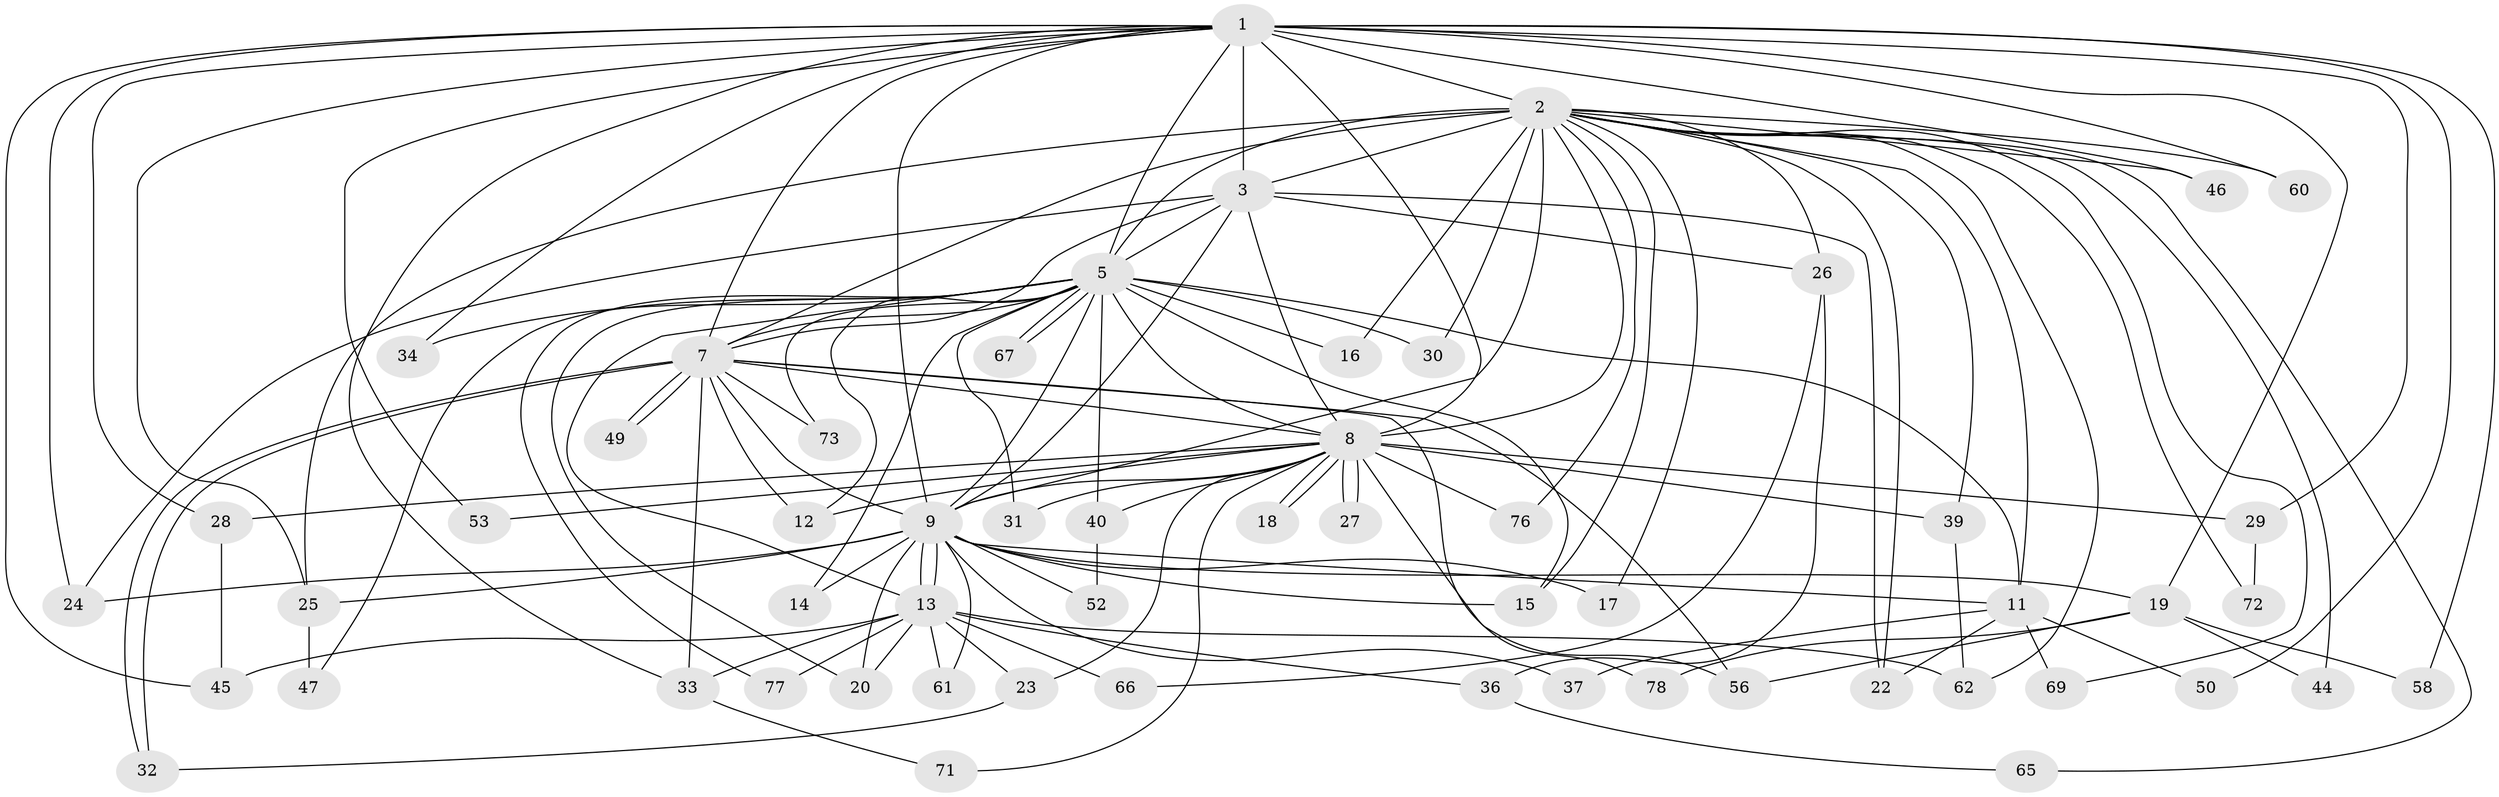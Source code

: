 // original degree distribution, {18: 0.02564102564102564, 19: 0.02564102564102564, 13: 0.01282051282051282, 16: 0.02564102564102564, 15: 0.01282051282051282, 25: 0.01282051282051282, 23: 0.01282051282051282, 5: 0.01282051282051282, 3: 0.23076923076923078, 11: 0.01282051282051282, 2: 0.5384615384615384, 6: 0.01282051282051282, 4: 0.0641025641025641}
// Generated by graph-tools (version 1.1) at 2025/41/03/06/25 10:41:36]
// undirected, 57 vertices, 134 edges
graph export_dot {
graph [start="1"]
  node [color=gray90,style=filled];
  1 [super="+10"];
  2 [super="+4"];
  3 [super="+38"];
  5 [super="+6"];
  7 [super="+43"];
  8 [super="+51"];
  9 [super="+75"];
  11 [super="+21"];
  12;
  13 [super="+41"];
  14;
  15 [super="+70"];
  16;
  17;
  18;
  19 [super="+35"];
  20 [super="+59"];
  22 [super="+54"];
  23;
  24 [super="+48"];
  25 [super="+42"];
  26;
  27;
  28 [super="+74"];
  29;
  30;
  31;
  32 [super="+55"];
  33 [super="+64"];
  34;
  36;
  37;
  39;
  40;
  44;
  45;
  46;
  47 [super="+63"];
  49;
  50;
  52;
  53;
  56 [super="+57"];
  58;
  60;
  61;
  62 [super="+68"];
  65;
  66;
  67;
  69;
  71;
  72;
  73;
  76;
  77;
  78;
  1 -- 2 [weight=4];
  1 -- 3 [weight=3];
  1 -- 5 [weight=4];
  1 -- 7 [weight=2];
  1 -- 8 [weight=3];
  1 -- 9 [weight=2];
  1 -- 19 [weight=2];
  1 -- 24;
  1 -- 33;
  1 -- 46;
  1 -- 50;
  1 -- 53;
  1 -- 58;
  1 -- 60;
  1 -- 34;
  1 -- 45;
  1 -- 25;
  1 -- 28;
  1 -- 29;
  2 -- 3 [weight=2];
  2 -- 5 [weight=4];
  2 -- 7 [weight=2];
  2 -- 8 [weight=2];
  2 -- 9 [weight=2];
  2 -- 11;
  2 -- 15;
  2 -- 17;
  2 -- 22;
  2 -- 44;
  2 -- 46;
  2 -- 60;
  2 -- 65;
  2 -- 69;
  2 -- 39;
  2 -- 72;
  2 -- 76;
  2 -- 16;
  2 -- 26;
  2 -- 30;
  2 -- 62;
  2 -- 25;
  3 -- 5 [weight=2];
  3 -- 7;
  3 -- 8;
  3 -- 9;
  3 -- 26;
  3 -- 22;
  3 -- 24;
  5 -- 7 [weight=2];
  5 -- 8 [weight=2];
  5 -- 9 [weight=2];
  5 -- 15;
  5 -- 31;
  5 -- 67;
  5 -- 67;
  5 -- 73;
  5 -- 12;
  5 -- 77;
  5 -- 14;
  5 -- 16;
  5 -- 30;
  5 -- 34;
  5 -- 40;
  5 -- 13;
  5 -- 11;
  5 -- 20;
  5 -- 47;
  7 -- 8;
  7 -- 9;
  7 -- 32;
  7 -- 32;
  7 -- 33;
  7 -- 49;
  7 -- 49;
  7 -- 56;
  7 -- 73;
  7 -- 78;
  7 -- 12;
  8 -- 9;
  8 -- 12;
  8 -- 18;
  8 -- 18;
  8 -- 23;
  8 -- 27;
  8 -- 27;
  8 -- 28;
  8 -- 29;
  8 -- 31;
  8 -- 39;
  8 -- 40;
  8 -- 53;
  8 -- 71;
  8 -- 76;
  8 -- 56;
  9 -- 11;
  9 -- 13 [weight=2];
  9 -- 13;
  9 -- 14;
  9 -- 17;
  9 -- 19;
  9 -- 20;
  9 -- 24;
  9 -- 25;
  9 -- 37;
  9 -- 52;
  9 -- 61;
  9 -- 15;
  11 -- 50;
  11 -- 69;
  11 -- 37;
  11 -- 22;
  13 -- 20;
  13 -- 23;
  13 -- 36;
  13 -- 45;
  13 -- 66;
  13 -- 77;
  13 -- 61;
  13 -- 62;
  13 -- 33;
  19 -- 44;
  19 -- 58;
  19 -- 78;
  19 -- 56;
  23 -- 32;
  25 -- 47 [weight=2];
  26 -- 36;
  26 -- 66;
  28 -- 45;
  29 -- 72;
  33 -- 71;
  36 -- 65;
  39 -- 62;
  40 -- 52;
}

